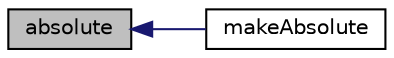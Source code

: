 digraph "absolute"
{
  bgcolor="transparent";
  edge [fontname="Helvetica",fontsize="10",labelfontname="Helvetica",labelfontsize="10"];
  node [fontname="Helvetica",fontsize="10",shape=record];
  rankdir="LR";
  Node1 [label="absolute",height=0.2,width=0.4,color="black", fillcolor="grey75", style="filled", fontcolor="black"];
  Node1 -> Node2 [dir="back",color="midnightblue",fontsize="10",style="solid",fontname="Helvetica"];
  Node2 [label="makeAbsolute",height=0.2,width=0.4,color="black",URL="$a01575.html#afc7ea79df73e02b82a58745981956e81",tooltip="Make the given relative flux absolute within the MRF region. "];
}
